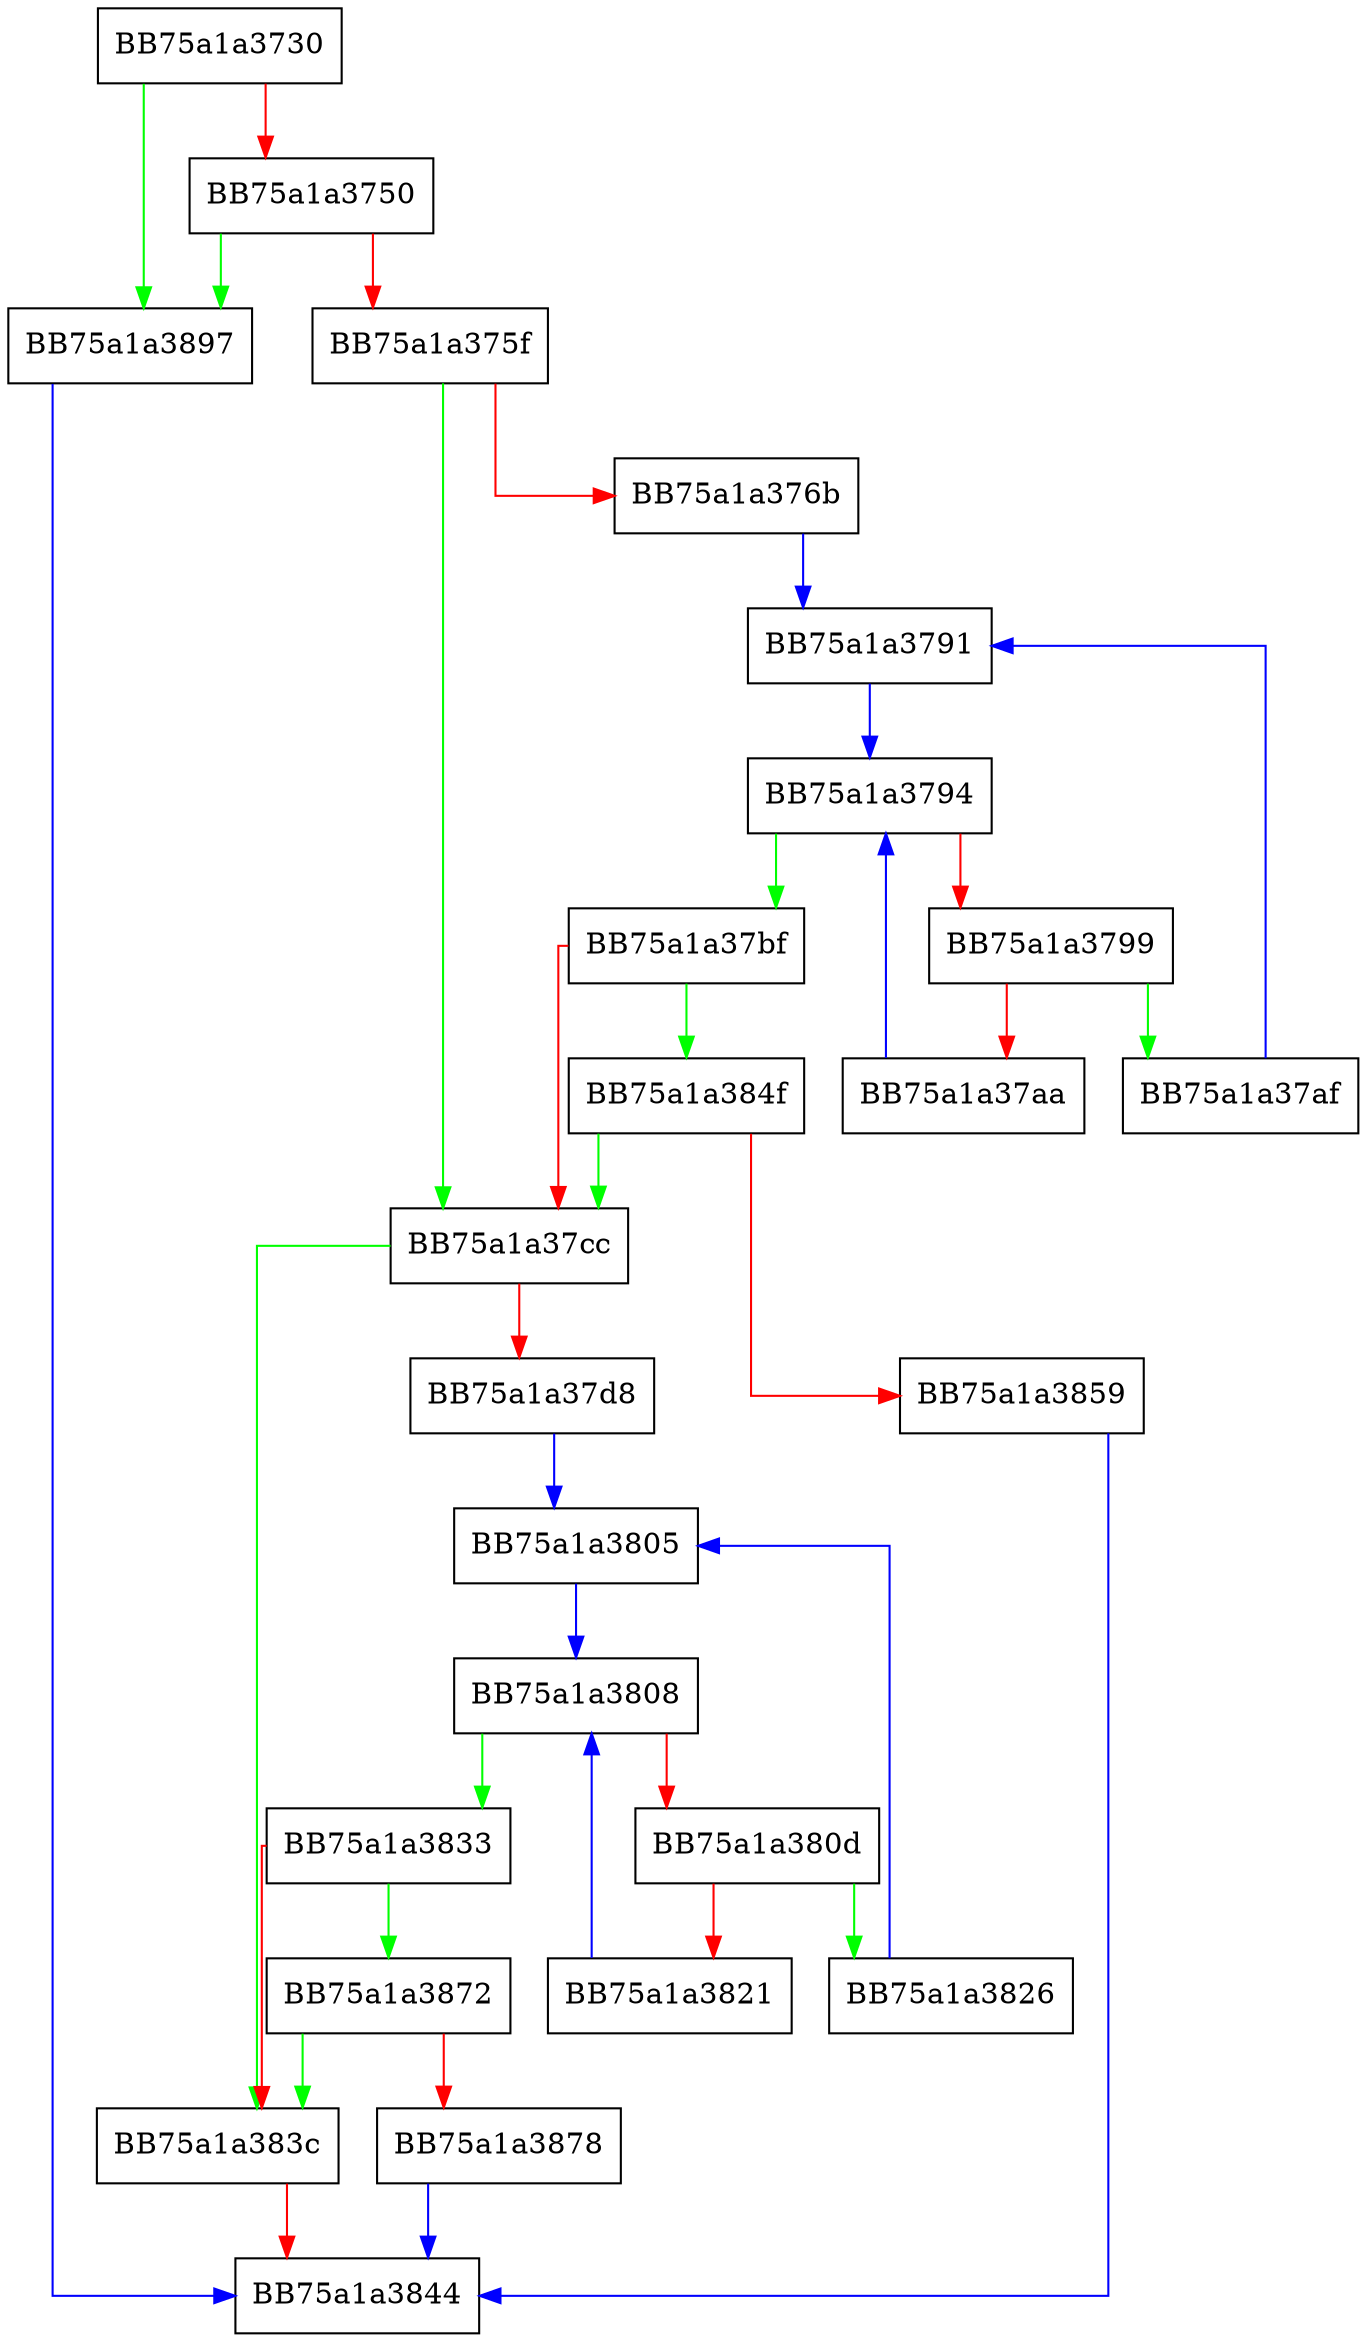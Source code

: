 digraph get_threat_index {
  node [shape="box"];
  graph [splines=ortho];
  BB75a1a3730 -> BB75a1a3897 [color="green"];
  BB75a1a3730 -> BB75a1a3750 [color="red"];
  BB75a1a3750 -> BB75a1a3897 [color="green"];
  BB75a1a3750 -> BB75a1a375f [color="red"];
  BB75a1a375f -> BB75a1a37cc [color="green"];
  BB75a1a375f -> BB75a1a376b [color="red"];
  BB75a1a376b -> BB75a1a3791 [color="blue"];
  BB75a1a3791 -> BB75a1a3794 [color="blue"];
  BB75a1a3794 -> BB75a1a37bf [color="green"];
  BB75a1a3794 -> BB75a1a3799 [color="red"];
  BB75a1a3799 -> BB75a1a37af [color="green"];
  BB75a1a3799 -> BB75a1a37aa [color="red"];
  BB75a1a37aa -> BB75a1a3794 [color="blue"];
  BB75a1a37af -> BB75a1a3791 [color="blue"];
  BB75a1a37bf -> BB75a1a384f [color="green"];
  BB75a1a37bf -> BB75a1a37cc [color="red"];
  BB75a1a37cc -> BB75a1a383c [color="green"];
  BB75a1a37cc -> BB75a1a37d8 [color="red"];
  BB75a1a37d8 -> BB75a1a3805 [color="blue"];
  BB75a1a3805 -> BB75a1a3808 [color="blue"];
  BB75a1a3808 -> BB75a1a3833 [color="green"];
  BB75a1a3808 -> BB75a1a380d [color="red"];
  BB75a1a380d -> BB75a1a3826 [color="green"];
  BB75a1a380d -> BB75a1a3821 [color="red"];
  BB75a1a3821 -> BB75a1a3808 [color="blue"];
  BB75a1a3826 -> BB75a1a3805 [color="blue"];
  BB75a1a3833 -> BB75a1a3872 [color="green"];
  BB75a1a3833 -> BB75a1a383c [color="red"];
  BB75a1a383c -> BB75a1a3844 [color="red"];
  BB75a1a384f -> BB75a1a37cc [color="green"];
  BB75a1a384f -> BB75a1a3859 [color="red"];
  BB75a1a3859 -> BB75a1a3844 [color="blue"];
  BB75a1a3872 -> BB75a1a383c [color="green"];
  BB75a1a3872 -> BB75a1a3878 [color="red"];
  BB75a1a3878 -> BB75a1a3844 [color="blue"];
  BB75a1a3897 -> BB75a1a3844 [color="blue"];
}